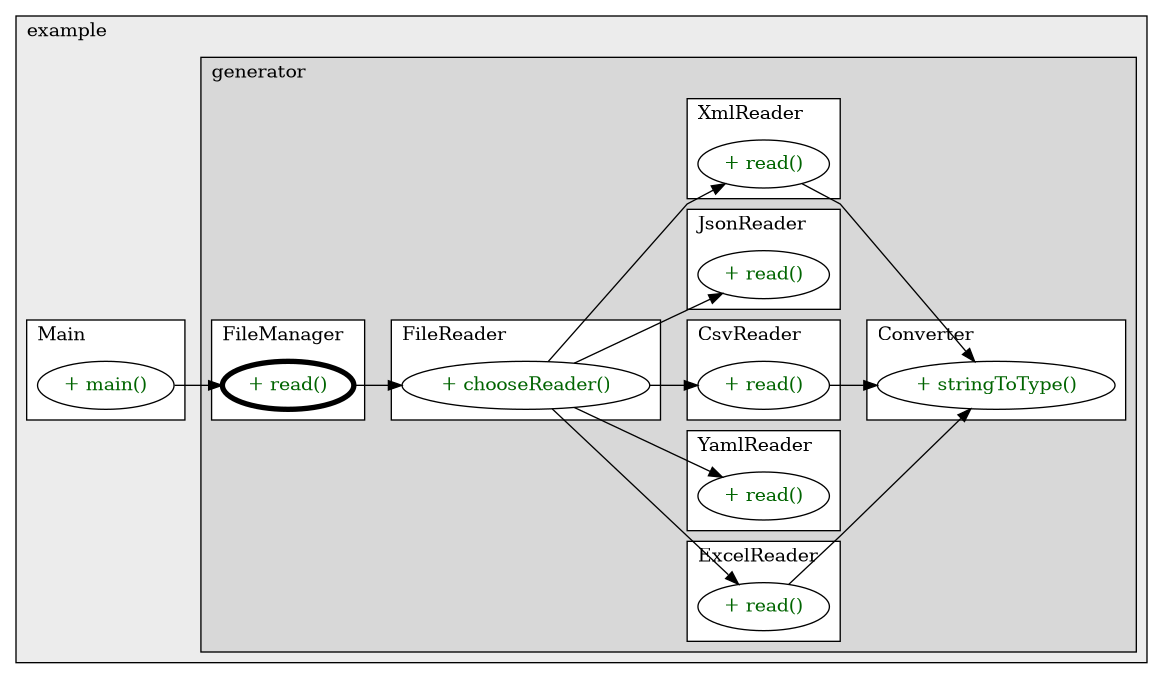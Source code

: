 @startuml

/' diagram meta data start
config=CallConfiguration;
{
  "rootMethod": "org.example.generator.manager.filemanager.FileManager#read(FileType,Class,String)",
  "projectClassification": {
    "searchMode": "OpenProject", // OpenProject, AllProjects
    "includedProjects": "",
    "pathEndKeywords": "*.impl",
    "isClientPath": "",
    "isClientName": "",
    "isTestPath": "",
    "isTestName": "",
    "isMappingPath": "",
    "isMappingName": "",
    "isDataAccessPath": "",
    "isDataAccessName": "",
    "isDataStructurePath": "",
    "isDataStructureName": "",
    "isInterfaceStructuresPath": "",
    "isInterfaceStructuresName": "",
    "isEntryPointPath": "",
    "isEntryPointName": "",
    "treatFinalFieldsAsMandatory": false
  },
  "graphRestriction": {
    "classPackageExcludeFilter": "",
    "classPackageIncludeFilter": "",
    "classNameExcludeFilter": "",
    "classNameIncludeFilter": "",
    "methodNameExcludeFilter": "",
    "methodNameIncludeFilter": "",
    "removeByInheritance": "", // inheritance/annotation based filtering is done in a second step
    "removeByAnnotation": "",
    "removeByClassPackage": "", // cleanup the graph after inheritance/annotation based filtering is done
    "removeByClassName": "",
    "cutMappings": false,
    "cutEnum": true,
    "cutTests": true,
    "cutClient": true,
    "cutDataAccess": true,
    "cutInterfaceStructures": true,
    "cutDataStructures": true,
    "cutGetterAndSetter": true,
    "cutConstructors": true
  },
  "graphTraversal": {
    "forwardDepth": 6,
    "backwardDepth": 6,
    "classPackageExcludeFilter": "",
    "classPackageIncludeFilter": "",
    "classNameExcludeFilter": "",
    "classNameIncludeFilter": "",
    "methodNameExcludeFilter": "",
    "methodNameIncludeFilter": "",
    "hideMappings": false,
    "hideDataStructures": false,
    "hidePrivateMethods": true,
    "hideInterfaceCalls": true, // indirection: implementation -> interface (is hidden) -> implementation
    "onlyShowApplicationEntryPoints": false, // root node is included
    "useMethodCallsForStructureDiagram": "BothDirections" // ForwardOnly, BothDirections, No
  },
  "details": {
    "aggregation": "GroupByClass", // ByClass, GroupByClass, None
    "showMethodParametersTypes": false,
    "showMethodParametersNames": false,
    "showMethodReturnType": false,
    "showPackageLevels": 2,
    "showCallOrder": false,
    "edgeMode": "MethodsOnly", // TypesOnly, MethodsOnly, TypesAndMethods, MethodsAndDirectTypeUsage
    "showDetailedClassStructure": false
  },
  "rootClass": "org.example.generator.manager.filemanager.FileManager",
  "extensionCallbackMethod": "" // qualified.class.name#methodName - signature: public static String method(String)
}
diagram meta data end '/



digraph g {
    rankdir="LR"
    splines=polyline
    

'nodes 
subgraph cluster_1322970774 { 
   	label=example
	labeljust=l
	fillcolor="#ececec"
	style=filled
   
   subgraph cluster_2052603225 { 
   	label=Main
	labeljust=l
	fillcolor=white
	style=filled
   
   Main1526836320XXXmain1859653459[
	label="+ main()"
	style=filled
	fillcolor=white
	tooltip="Main

null"
	fontcolor=darkgreen
];
} 

subgraph cluster_331531087 { 
   	label=generator
	labeljust=l
	fillcolor="#d8d8d8"
	style=filled
   
   subgraph cluster_1009077215 { 
   	label=ExcelReader
	labeljust=l
	fillcolor=white
	style=filled
   
   ExcelReader596294229XXXread1602839392[
	label="+ read()"
	style=filled
	fillcolor=white
	tooltip="ExcelReader

null"
	fontcolor=darkgreen
];
} 

subgraph cluster_1010236881 { 
   	label=YamlReader
	labeljust=l
	fillcolor=white
	style=filled
   
   YamlReader851093321XXXread1602839392[
	label="+ read()"
	style=filled
	fillcolor=white
	tooltip="YamlReader

null"
	fontcolor=darkgreen
];
} 

subgraph cluster_122187850 { 
   	label=FileManager
	labeljust=l
	fillcolor=white
	style=filled
   
   FileManager250475847XXXread28772013[
	label="+ read()"
	style=filled
	fillcolor=white
	tooltip="FileManager

null"
	penwidth=4
	fontcolor=darkgreen
];
} 

subgraph cluster_1503148543 { 
   	label=CsvReader
	labeljust=l
	fillcolor=white
	style=filled
   
   CsvReader803849948XXXread1602839392[
	label="+ read()"
	style=filled
	fillcolor=white
	tooltip="CsvReader

null"
	fontcolor=darkgreen
];
} 

subgraph cluster_1543484721 { 
   	label=JsonReader
	labeljust=l
	fillcolor=white
	style=filled
   
   JsonReader850663818XXXread1602839392[
	label="+ read()"
	style=filled
	fillcolor=white
	tooltip="JsonReader

null"
	fontcolor=darkgreen
];
} 

subgraph cluster_1802066911 { 
   	label=XmlReader
	labeljust=l
	fillcolor=white
	style=filled
   
   XmlReader803829963XXXread1602839392[
	label="+ read()"
	style=filled
	fillcolor=white
	tooltip="XmlReader

null"
	fontcolor=darkgreen
];
} 

subgraph cluster_1914125934 { 
   	label=Converter
	labeljust=l
	fillcolor=white
	style=filled
   
   Converter2035287132XXXstringToType719217960[
	label="+ stringToType()"
	style=filled
	fillcolor=white
	tooltip="Converter

null"
	fontcolor=darkgreen
];
} 

subgraph cluster_288944262 { 
   	label=FileReader
	labeljust=l
	fillcolor=white
	style=filled
   
   FileReader250475847XXXchooseReader28772013[
	label="+ chooseReader()"
	style=filled
	fillcolor=white
	tooltip="FileReader

null"
	fontcolor=darkgreen
];
} 
} 
} 

'edges    
CsvReader803849948XXXread1602839392 -> Converter2035287132XXXstringToType719217960;
ExcelReader596294229XXXread1602839392 -> Converter2035287132XXXstringToType719217960;
FileManager250475847XXXread28772013 -> FileReader250475847XXXchooseReader28772013;
FileReader250475847XXXchooseReader28772013 -> CsvReader803849948XXXread1602839392;
FileReader250475847XXXchooseReader28772013 -> ExcelReader596294229XXXread1602839392;
FileReader250475847XXXchooseReader28772013 -> JsonReader850663818XXXread1602839392;
FileReader250475847XXXchooseReader28772013 -> XmlReader803829963XXXread1602839392;
FileReader250475847XXXchooseReader28772013 -> YamlReader851093321XXXread1602839392;
Main1526836320XXXmain1859653459 -> FileManager250475847XXXread28772013;
XmlReader803829963XXXread1602839392 -> Converter2035287132XXXstringToType719217960;
    
}
@enduml